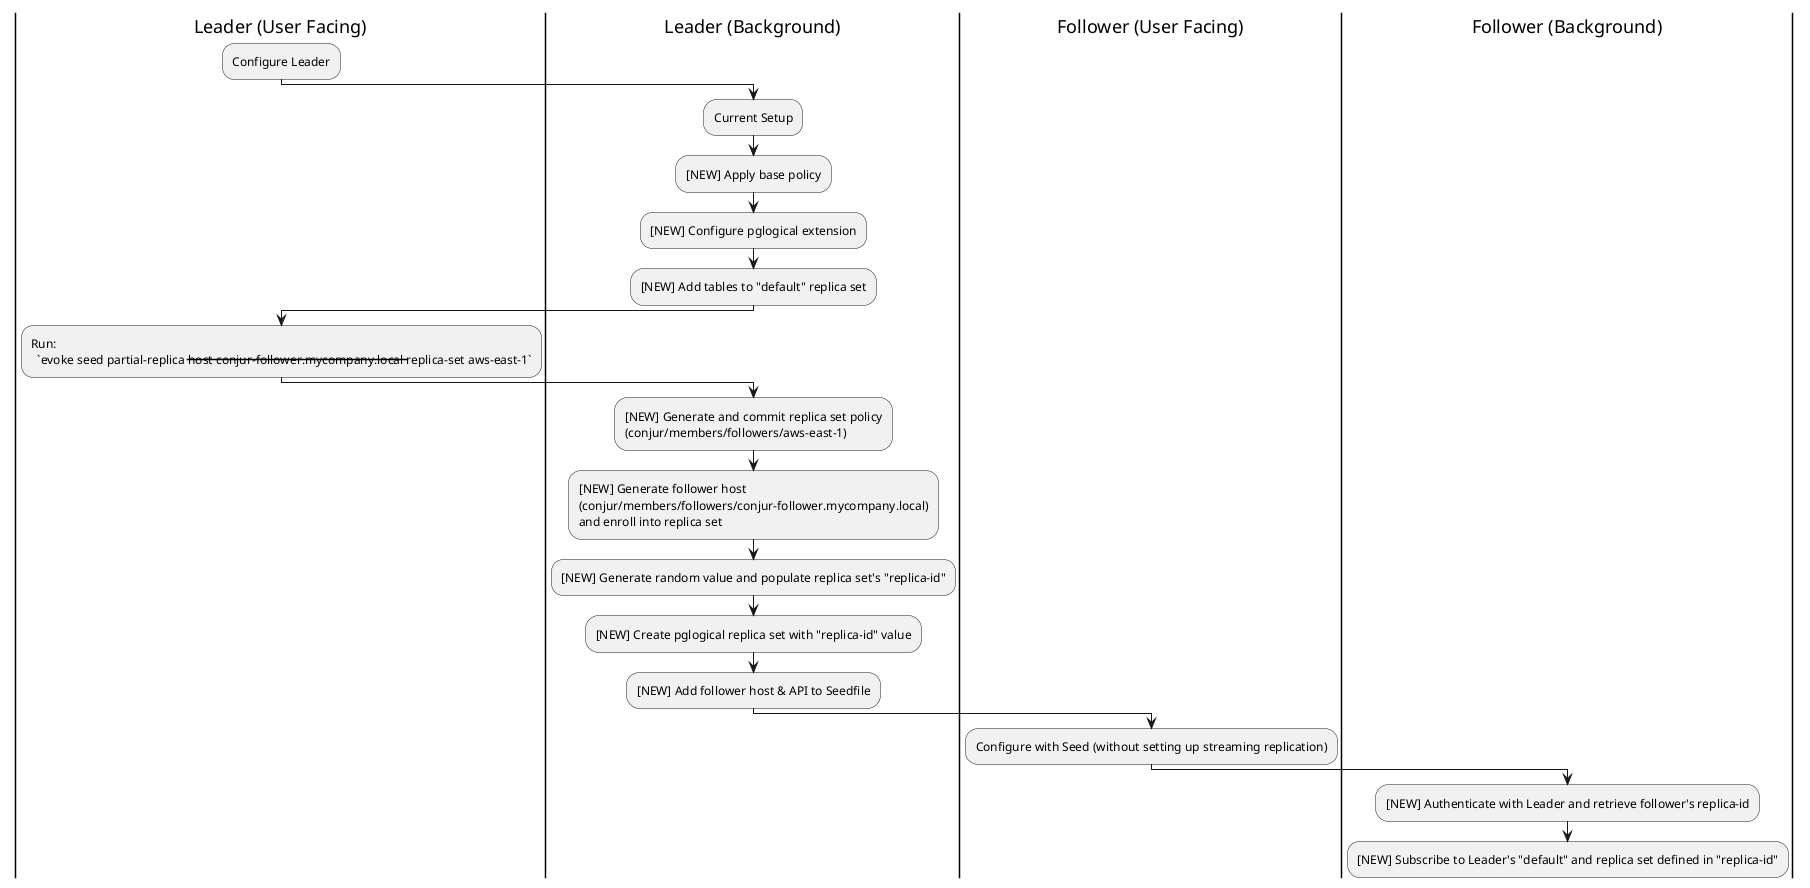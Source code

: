 @startuml
|Leader (User Facing)|
:Configure Leader;
|Leader (Background)|
:Current Setup;
:[NEW] Apply base policy;
:[NEW] Configure pglogical extension;
:[NEW] Add tables to "default" replica set;
|Leader (User Facing)|
:Run:
  `evoke seed partial-replica --host conjur-follower.mycompany.local --replica-set aws-east-1`;
|Leader (Background)|
:[NEW] Generate and commit replica set policy
(conjur/members/followers/aws-east-1);
:[NEW] Generate follower host
(conjur/members/followers/conjur-follower.mycompany.local)
and enroll into replica set;
:[NEW] Generate random value and populate replica set's "replica-id";
:[NEW] Create pglogical replica set with "replica-id" value;
:[NEW] Add follower host & API to Seedfile;
|Follower (User Facing)|
:Configure with Seed (without setting up streaming replication);
|Follower (Background)|
:[NEW] Authenticate with Leader and retrieve follower's replica-id;
:[NEW] Subscribe to Leader's "default" and replica set defined in "replica-id";
@enduml
